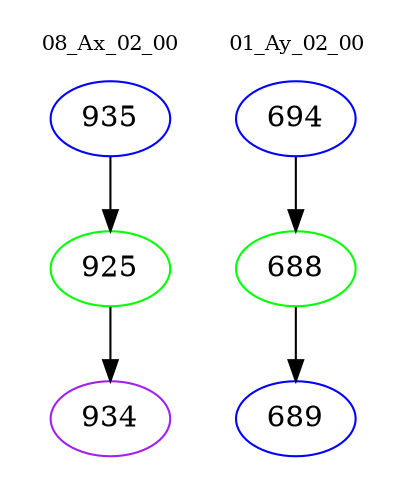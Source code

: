 digraph{
subgraph cluster_0 {
color = white
label = "08_Ax_02_00";
fontsize=10;
T0_935 [label="935", color="blue"]
T0_935 -> T0_925 [color="black"]
T0_925 [label="925", color="green"]
T0_925 -> T0_934 [color="black"]
T0_934 [label="934", color="purple"]
}
subgraph cluster_1 {
color = white
label = "01_Ay_02_00";
fontsize=10;
T1_694 [label="694", color="blue"]
T1_694 -> T1_688 [color="black"]
T1_688 [label="688", color="green"]
T1_688 -> T1_689 [color="black"]
T1_689 [label="689", color="blue"]
}
}

